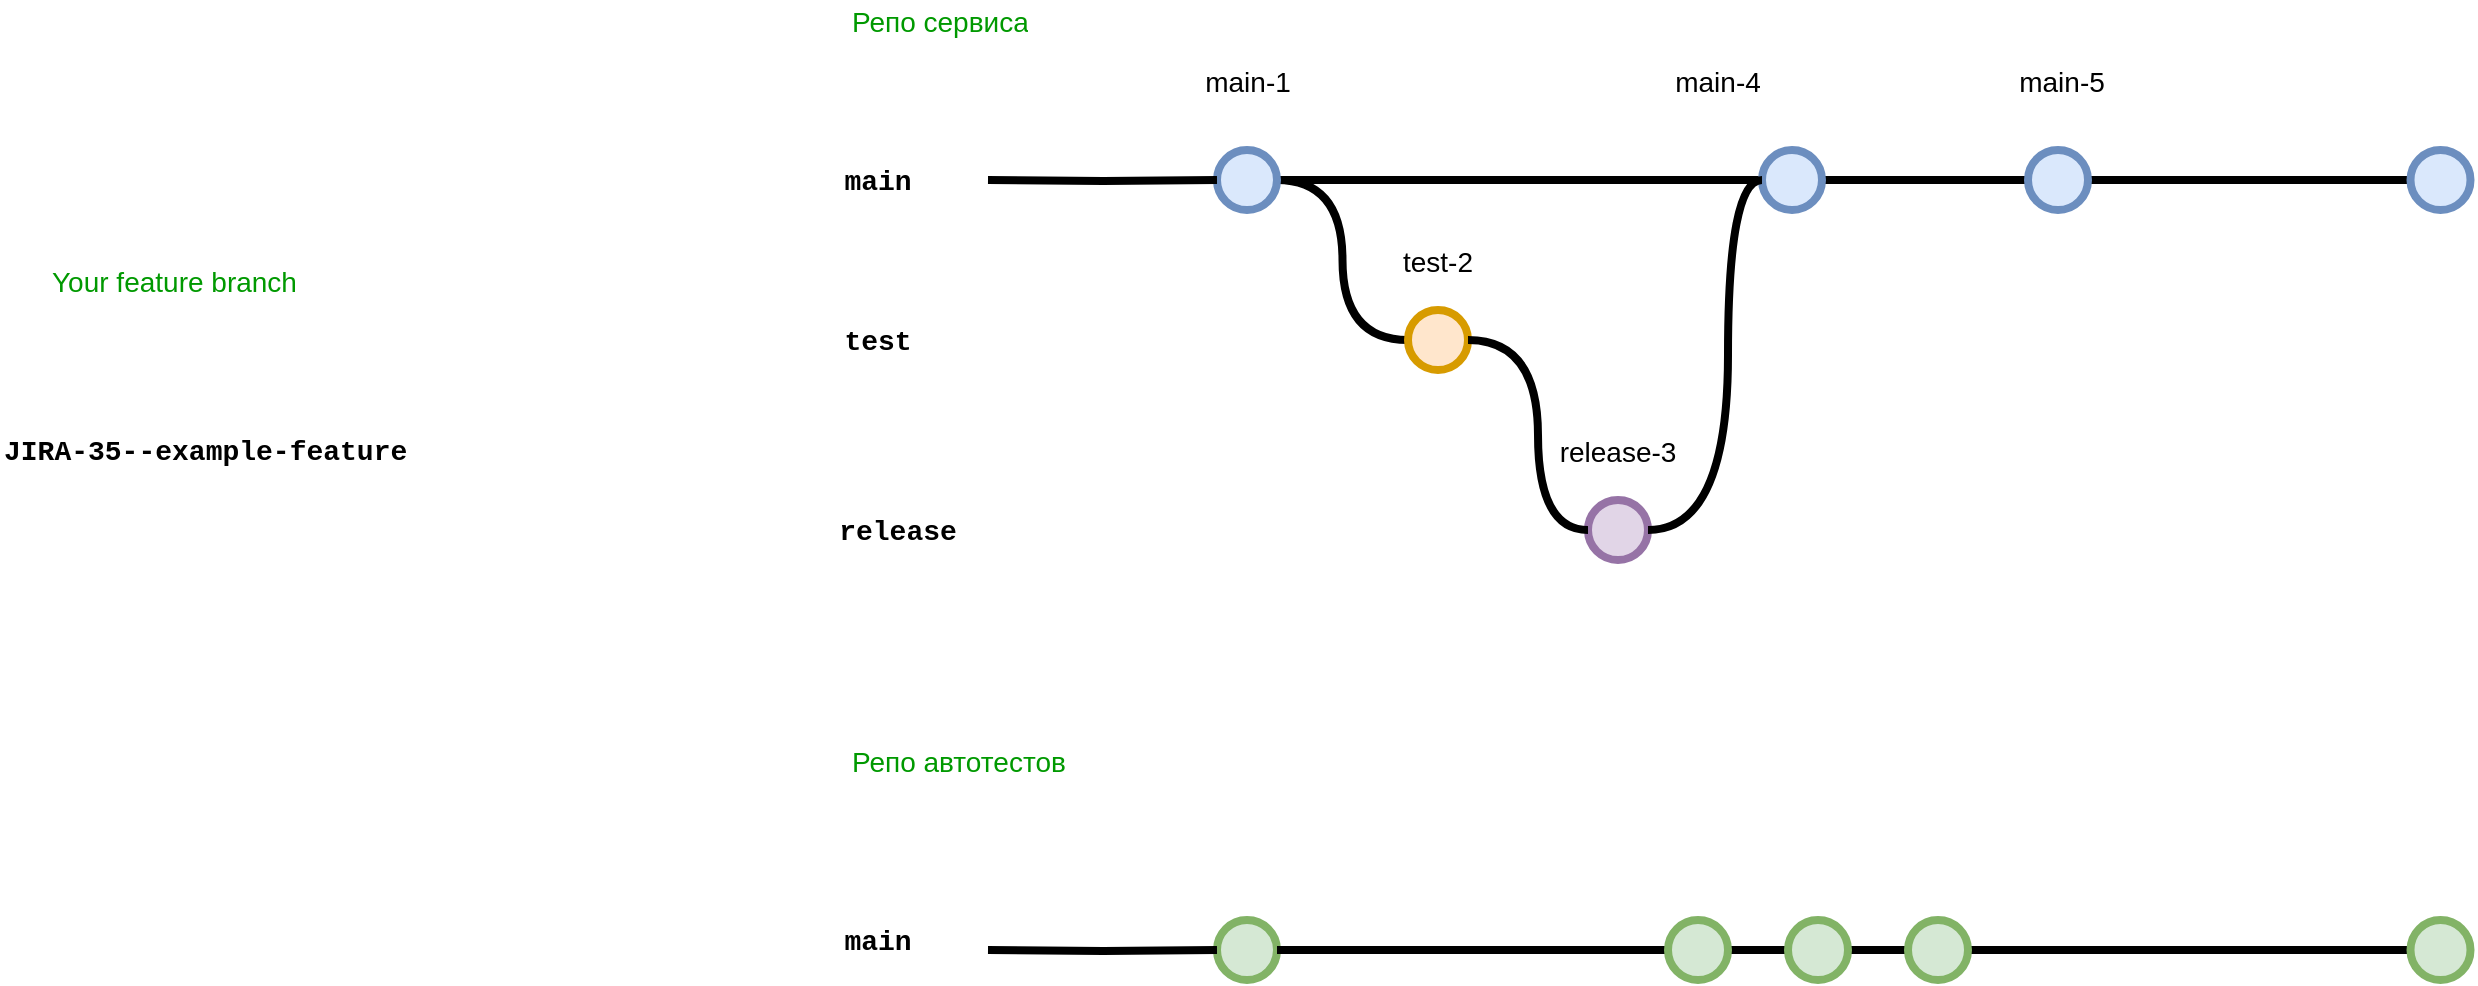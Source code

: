 <mxfile version="21.6.5" type="github">
  <diagram id="yPxyJZ8AM_hMuL3Unpa9" name="simple gitflow">
    <mxGraphModel dx="3174" dy="1131" grid="1" gridSize="10" guides="1" tooltips="1" connect="1" arrows="1" fold="1" page="1" pageScale="1" pageWidth="1100" pageHeight="850" math="0" shadow="0">
      <root>
        <mxCell id="0" />
        <mxCell id="1" parent="0" />
        <mxCell id="9hBKPDzoitwpIBdzFDQ7-23" value="" style="edgeStyle=orthogonalEdgeStyle;rounded=0;html=1;jettySize=auto;orthogonalLoop=1;plain-blue;endArrow=none;endFill=0;strokeWidth=4;strokeColor=#000000;" parent="1" source="9hBKPDzoitwpIBdzFDQ7-25" target="9hBKPDzoitwpIBdzFDQ7-26" edge="1">
          <mxGeometry x="304.5" y="180" as="geometry" />
        </mxCell>
        <mxCell id="9hBKPDzoitwpIBdzFDQ7-24" style="edgeStyle=orthogonalEdgeStyle;curved=1;rounded=0;html=1;exitX=1;exitY=0.5;exitPerimeter=0;entryX=0;entryY=0.5;entryPerimeter=0;endArrow=none;endFill=0;jettySize=auto;orthogonalLoop=1;strokeWidth=4;fontSize=15;" parent="1" source="9hBKPDzoitwpIBdzFDQ7-25" target="9hBKPDzoitwpIBdzFDQ7-30" edge="1">
          <mxGeometry relative="1" as="geometry" />
        </mxCell>
        <mxCell id="9hBKPDzoitwpIBdzFDQ7-25" value="" style="verticalLabelPosition=bottom;verticalAlign=top;html=1;strokeWidth=4;shape=mxgraph.flowchart.on-page_reference;fillColor=#dae8fc;strokeColor=#6c8ebf;" parent="1" vertex="1">
          <mxGeometry x="274.5" y="165" width="30" height="30" as="geometry" />
        </mxCell>
        <mxCell id="9hBKPDzoitwpIBdzFDQ7-41" value="" style="edgeStyle=orthogonalEdgeStyle;curved=1;rounded=0;orthogonalLoop=1;jettySize=auto;html=1;endArrow=none;endFill=0;strokeWidth=4;fontFamily=Courier New;fontSize=16;" parent="1" source="9hBKPDzoitwpIBdzFDQ7-26" target="9hBKPDzoitwpIBdzFDQ7-40" edge="1">
          <mxGeometry relative="1" as="geometry" />
        </mxCell>
        <mxCell id="9hBKPDzoitwpIBdzFDQ7-26" value="" style="verticalLabelPosition=bottom;verticalAlign=top;html=1;strokeWidth=4;shape=mxgraph.flowchart.on-page_reference;strokeColor=#6c8ebf;fillColor=#dae8fc;" parent="1" vertex="1">
          <mxGeometry x="547" y="165" width="30" height="30" as="geometry" />
        </mxCell>
        <mxCell id="9hBKPDzoitwpIBdzFDQ7-43" value="" style="edgeStyle=orthogonalEdgeStyle;curved=1;rounded=0;orthogonalLoop=1;jettySize=auto;html=1;endArrow=none;endFill=0;strokeWidth=4;fontFamily=Courier New;fontSize=16;entryX=0;entryY=0.5;entryDx=0;entryDy=0;entryPerimeter=0;" parent="1" source="9hBKPDzoitwpIBdzFDQ7-40" target="9hBKPDzoitwpIBdzFDQ7-55" edge="1">
          <mxGeometry relative="1" as="geometry">
            <mxPoint x="779" y="180" as="targetPoint" />
          </mxGeometry>
        </mxCell>
        <mxCell id="9hBKPDzoitwpIBdzFDQ7-40" value="" style="verticalLabelPosition=bottom;verticalAlign=top;html=1;strokeWidth=4;shape=mxgraph.flowchart.on-page_reference;strokeColor=#6c8ebf;fillColor=#dae8fc;" parent="1" vertex="1">
          <mxGeometry x="680" y="165" width="30" height="30" as="geometry" />
        </mxCell>
        <mxCell id="9hBKPDzoitwpIBdzFDQ7-55" value="" style="verticalLabelPosition=bottom;verticalAlign=top;html=1;strokeWidth=4;shape=mxgraph.flowchart.on-page_reference;strokeColor=#6c8ebf;fillColor=#dae8fc;" parent="1" vertex="1">
          <mxGeometry x="871.25" y="165" width="30" height="30" as="geometry" />
        </mxCell>
        <mxCell id="9hBKPDzoitwpIBdzFDQ7-27" value="" style="edgeStyle=orthogonalEdgeStyle;rounded=0;html=1;jettySize=auto;orthogonalLoop=1;strokeWidth=4;endArrow=none;endFill=0;" parent="1" target="9hBKPDzoitwpIBdzFDQ7-25" edge="1">
          <mxGeometry x="204.5" y="180" as="geometry">
            <mxPoint x="160" y="180" as="sourcePoint" />
          </mxGeometry>
        </mxCell>
        <mxCell id="9hBKPDzoitwpIBdzFDQ7-28" value="main" style="text;html=1;strokeColor=none;fillColor=none;align=center;verticalAlign=middle;whiteSpace=wrap;overflow=hidden;fontSize=14;fontStyle=1;fontFamily=Courier New;" parent="1" vertex="1">
          <mxGeometry x="80" y="170" width="50" height="20" as="geometry" />
        </mxCell>
        <mxCell id="9hBKPDzoitwpIBdzFDQ7-30" value="" style="verticalLabelPosition=bottom;verticalAlign=top;html=1;strokeWidth=4;shape=mxgraph.flowchart.on-page_reference;strokeColor=#d79b00;fillColor=#ffe6cc;" parent="1" vertex="1">
          <mxGeometry x="370" y="245" width="30" height="30" as="geometry" />
        </mxCell>
        <mxCell id="9hBKPDzoitwpIBdzFDQ7-35" value="JIRA-35--example-feature" style="text;html=1;strokeColor=none;fillColor=none;align=left;verticalAlign=middle;whiteSpace=wrap;overflow=hidden;fontSize=14;fontStyle=1;fontFamily=Courier New;" parent="1" vertex="1">
          <mxGeometry x="-333.87" y="305" width="240" height="20" as="geometry" />
        </mxCell>
        <mxCell id="9hBKPDzoitwpIBdzFDQ7-37" value="Репо сервиса" style="text;html=1;strokeColor=none;fillColor=none;align=left;verticalAlign=middle;whiteSpace=wrap;overflow=hidden;fontSize=14;fontStyle=0;fontColor=#009900;" parent="1" vertex="1">
          <mxGeometry x="90" y="90" width="132.25" height="20" as="geometry" />
        </mxCell>
        <mxCell id="9hBKPDzoitwpIBdzFDQ7-38" value="Your feature branch" style="text;html=1;strokeColor=none;fillColor=none;align=left;verticalAlign=middle;whiteSpace=wrap;overflow=hidden;fontSize=14;fontStyle=0;fontColor=#009900;" parent="1" vertex="1">
          <mxGeometry x="-310" y="220" width="202.25" height="20" as="geometry" />
        </mxCell>
        <mxCell id="9hBKPDzoitwpIBdzFDQ7-39" value="main-1" style="text;html=1;strokeColor=none;fillColor=none;align=center;verticalAlign=middle;whiteSpace=wrap;overflow=hidden;fontSize=14;" parent="1" vertex="1">
          <mxGeometry x="254.5" y="120" width="70" height="20" as="geometry" />
        </mxCell>
        <mxCell id="9hBKPDzoitwpIBdzFDQ7-44" value="test-2" style="text;html=1;strokeColor=none;fillColor=none;align=center;verticalAlign=middle;whiteSpace=wrap;overflow=hidden;fontSize=14;" parent="1" vertex="1">
          <mxGeometry x="350" y="210" width="70" height="20" as="geometry" />
        </mxCell>
        <mxCell id="7wTCHmgoBBdXC-oFBVKr-7" value="Репо автотестов" style="text;html=1;strokeColor=none;fillColor=none;align=left;verticalAlign=middle;whiteSpace=wrap;overflow=hidden;fontSize=14;fontStyle=0;fontColor=#009900;" vertex="1" parent="1">
          <mxGeometry x="90" y="460" width="132.25" height="20" as="geometry" />
        </mxCell>
        <mxCell id="7wTCHmgoBBdXC-oFBVKr-8" value="" style="edgeStyle=orthogonalEdgeStyle;rounded=0;html=1;jettySize=auto;orthogonalLoop=1;plain-blue;endArrow=none;endFill=0;strokeWidth=4;strokeColor=#000000;" edge="1" parent="1" source="7wTCHmgoBBdXC-oFBVKr-15" target="7wTCHmgoBBdXC-oFBVKr-12">
          <mxGeometry x="304.5" y="180" as="geometry" />
        </mxCell>
        <mxCell id="7wTCHmgoBBdXC-oFBVKr-10" value="" style="verticalLabelPosition=bottom;verticalAlign=top;html=1;strokeWidth=4;shape=mxgraph.flowchart.on-page_reference;fillColor=#d5e8d4;strokeColor=#82b366;" vertex="1" parent="1">
          <mxGeometry x="274.5" y="550" width="30" height="30" as="geometry" />
        </mxCell>
        <mxCell id="7wTCHmgoBBdXC-oFBVKr-11" value="" style="edgeStyle=orthogonalEdgeStyle;curved=1;rounded=0;orthogonalLoop=1;jettySize=auto;html=1;endArrow=none;endFill=0;strokeWidth=4;fontFamily=Courier New;fontSize=16;" edge="1" parent="1" source="7wTCHmgoBBdXC-oFBVKr-12" target="7wTCHmgoBBdXC-oFBVKr-15">
          <mxGeometry relative="1" as="geometry" />
        </mxCell>
        <mxCell id="7wTCHmgoBBdXC-oFBVKr-13" value="" style="edgeStyle=orthogonalEdgeStyle;curved=1;rounded=0;orthogonalLoop=1;jettySize=auto;html=1;endArrow=none;endFill=0;strokeWidth=4;fontFamily=Courier New;fontSize=16;" edge="1" parent="1" source="7wTCHmgoBBdXC-oFBVKr-12" target="7wTCHmgoBBdXC-oFBVKr-17">
          <mxGeometry relative="1" as="geometry" />
        </mxCell>
        <mxCell id="7wTCHmgoBBdXC-oFBVKr-16" value="" style="edgeStyle=orthogonalEdgeStyle;curved=1;rounded=0;orthogonalLoop=1;jettySize=auto;html=1;endArrow=none;endFill=0;strokeWidth=4;fontFamily=Courier New;fontSize=16;" edge="1" parent="1" source="7wTCHmgoBBdXC-oFBVKr-17" target="7wTCHmgoBBdXC-oFBVKr-18">
          <mxGeometry relative="1" as="geometry" />
        </mxCell>
        <mxCell id="7wTCHmgoBBdXC-oFBVKr-17" value="" style="verticalLabelPosition=bottom;verticalAlign=top;html=1;strokeWidth=4;shape=mxgraph.flowchart.on-page_reference;strokeColor=#82b366;fillColor=#d5e8d4;" vertex="1" parent="1">
          <mxGeometry x="620" y="550" width="30" height="30" as="geometry" />
        </mxCell>
        <mxCell id="7wTCHmgoBBdXC-oFBVKr-18" value="" style="verticalLabelPosition=bottom;verticalAlign=top;html=1;strokeWidth=4;shape=mxgraph.flowchart.on-page_reference;strokeColor=#82b366;fillColor=#d5e8d4;" vertex="1" parent="1">
          <mxGeometry x="871.25" y="550" width="30" height="30" as="geometry" />
        </mxCell>
        <mxCell id="7wTCHmgoBBdXC-oFBVKr-19" value="" style="edgeStyle=orthogonalEdgeStyle;rounded=0;html=1;jettySize=auto;orthogonalLoop=1;strokeWidth=4;endArrow=none;endFill=0;" edge="1" parent="1" target="7wTCHmgoBBdXC-oFBVKr-10">
          <mxGeometry x="204.5" y="180" as="geometry">
            <mxPoint x="160" y="565" as="sourcePoint" />
          </mxGeometry>
        </mxCell>
        <mxCell id="7wTCHmgoBBdXC-oFBVKr-24" value="main" style="text;html=1;strokeColor=none;fillColor=none;align=center;verticalAlign=middle;whiteSpace=wrap;overflow=hidden;fontSize=14;fontStyle=1;fontFamily=Courier New;" vertex="1" parent="1">
          <mxGeometry x="80" y="550" width="50" height="20" as="geometry" />
        </mxCell>
        <mxCell id="7wTCHmgoBBdXC-oFBVKr-25" value="test" style="text;html=1;strokeColor=none;fillColor=none;align=center;verticalAlign=middle;whiteSpace=wrap;overflow=hidden;fontSize=14;fontStyle=1;fontFamily=Courier New;" vertex="1" parent="1">
          <mxGeometry x="80" y="250" width="50" height="20" as="geometry" />
        </mxCell>
        <mxCell id="7wTCHmgoBBdXC-oFBVKr-26" value="" style="edgeStyle=orthogonalEdgeStyle;curved=1;rounded=0;orthogonalLoop=1;jettySize=auto;html=1;endArrow=none;endFill=0;strokeWidth=4;fontFamily=Courier New;fontSize=16;" edge="1" parent="1" source="7wTCHmgoBBdXC-oFBVKr-15" target="7wTCHmgoBBdXC-oFBVKr-12">
          <mxGeometry relative="1" as="geometry">
            <mxPoint x="550" y="565" as="sourcePoint" />
            <mxPoint x="779" y="565" as="targetPoint" />
          </mxGeometry>
        </mxCell>
        <mxCell id="7wTCHmgoBBdXC-oFBVKr-12" value="" style="verticalLabelPosition=bottom;verticalAlign=top;html=1;strokeWidth=4;shape=mxgraph.flowchart.on-page_reference;strokeColor=#82b366;fillColor=#d5e8d4;" vertex="1" parent="1">
          <mxGeometry x="560" y="550" width="30" height="30" as="geometry" />
        </mxCell>
        <mxCell id="7wTCHmgoBBdXC-oFBVKr-27" value="" style="edgeStyle=orthogonalEdgeStyle;rounded=0;html=1;jettySize=auto;orthogonalLoop=1;plain-blue;endArrow=none;endFill=0;strokeWidth=4;strokeColor=#000000;" edge="1" parent="1" source="7wTCHmgoBBdXC-oFBVKr-10" target="7wTCHmgoBBdXC-oFBVKr-15">
          <mxGeometry x="304.5" y="180" as="geometry">
            <mxPoint x="305" y="565" as="sourcePoint" />
            <mxPoint x="560" y="565" as="targetPoint" />
          </mxGeometry>
        </mxCell>
        <mxCell id="7wTCHmgoBBdXC-oFBVKr-15" value="" style="verticalLabelPosition=bottom;verticalAlign=top;html=1;strokeWidth=4;shape=mxgraph.flowchart.on-page_reference;strokeColor=#82b366;fillColor=#d5e8d4;" vertex="1" parent="1">
          <mxGeometry x="500" y="550" width="30" height="30" as="geometry" />
        </mxCell>
        <mxCell id="7wTCHmgoBBdXC-oFBVKr-28" value="" style="verticalLabelPosition=bottom;verticalAlign=top;html=1;strokeWidth=4;shape=mxgraph.flowchart.on-page_reference;strokeColor=#9673a6;fillColor=#e1d5e7;" vertex="1" parent="1">
          <mxGeometry x="460" y="340" width="30" height="30" as="geometry" />
        </mxCell>
        <mxCell id="7wTCHmgoBBdXC-oFBVKr-30" style="edgeStyle=orthogonalEdgeStyle;curved=1;rounded=0;html=1;exitX=1;exitY=0.5;exitPerimeter=0;entryX=0;entryY=0.5;entryPerimeter=0;endArrow=none;endFill=0;jettySize=auto;orthogonalLoop=1;strokeWidth=4;fontSize=15;exitDx=0;exitDy=0;entryDx=0;entryDy=0;" edge="1" parent="1" source="9hBKPDzoitwpIBdzFDQ7-30" target="7wTCHmgoBBdXC-oFBVKr-28">
          <mxGeometry relative="1" as="geometry">
            <mxPoint x="450" y="260" as="sourcePoint" />
            <mxPoint x="515" y="340" as="targetPoint" />
            <Array as="points">
              <mxPoint x="435" y="260" />
              <mxPoint x="435" y="355" />
            </Array>
          </mxGeometry>
        </mxCell>
        <mxCell id="7wTCHmgoBBdXC-oFBVKr-31" value="release" style="text;html=1;strokeColor=none;fillColor=none;align=center;verticalAlign=middle;whiteSpace=wrap;overflow=hidden;fontSize=14;fontStyle=1;fontFamily=Courier New;" vertex="1" parent="1">
          <mxGeometry x="80" y="345" width="70" height="20" as="geometry" />
        </mxCell>
        <mxCell id="7wTCHmgoBBdXC-oFBVKr-34" value="release-3" style="text;html=1;strokeColor=none;fillColor=none;align=center;verticalAlign=middle;whiteSpace=wrap;overflow=hidden;fontSize=14;" vertex="1" parent="1">
          <mxGeometry x="440" y="305" width="70" height="20" as="geometry" />
        </mxCell>
        <mxCell id="7wTCHmgoBBdXC-oFBVKr-35" value="main-4" style="text;html=1;strokeColor=none;fillColor=none;align=center;verticalAlign=middle;whiteSpace=wrap;overflow=hidden;fontSize=14;" vertex="1" parent="1">
          <mxGeometry x="490" y="120" width="70" height="20" as="geometry" />
        </mxCell>
        <mxCell id="7wTCHmgoBBdXC-oFBVKr-36" value="main-5" style="text;html=1;strokeColor=none;fillColor=none;align=center;verticalAlign=middle;whiteSpace=wrap;overflow=hidden;fontSize=14;" vertex="1" parent="1">
          <mxGeometry x="662" y="120" width="70" height="20" as="geometry" />
        </mxCell>
        <mxCell id="7wTCHmgoBBdXC-oFBVKr-37" style="edgeStyle=orthogonalEdgeStyle;curved=1;rounded=0;html=1;exitX=1;exitY=0.5;exitPerimeter=0;endArrow=none;endFill=0;jettySize=auto;orthogonalLoop=1;strokeWidth=4;fontSize=15;exitDx=0;exitDy=0;entryX=0;entryY=0.5;entryDx=0;entryDy=0;entryPerimeter=0;" edge="1" parent="1" source="7wTCHmgoBBdXC-oFBVKr-28" target="9hBKPDzoitwpIBdzFDQ7-26">
          <mxGeometry relative="1" as="geometry">
            <mxPoint x="550" y="267.5" as="sourcePoint" />
            <mxPoint x="700" y="250" as="targetPoint" />
            <Array as="points">
              <mxPoint x="530" y="355" />
              <mxPoint x="530" y="180" />
            </Array>
          </mxGeometry>
        </mxCell>
      </root>
    </mxGraphModel>
  </diagram>
</mxfile>
